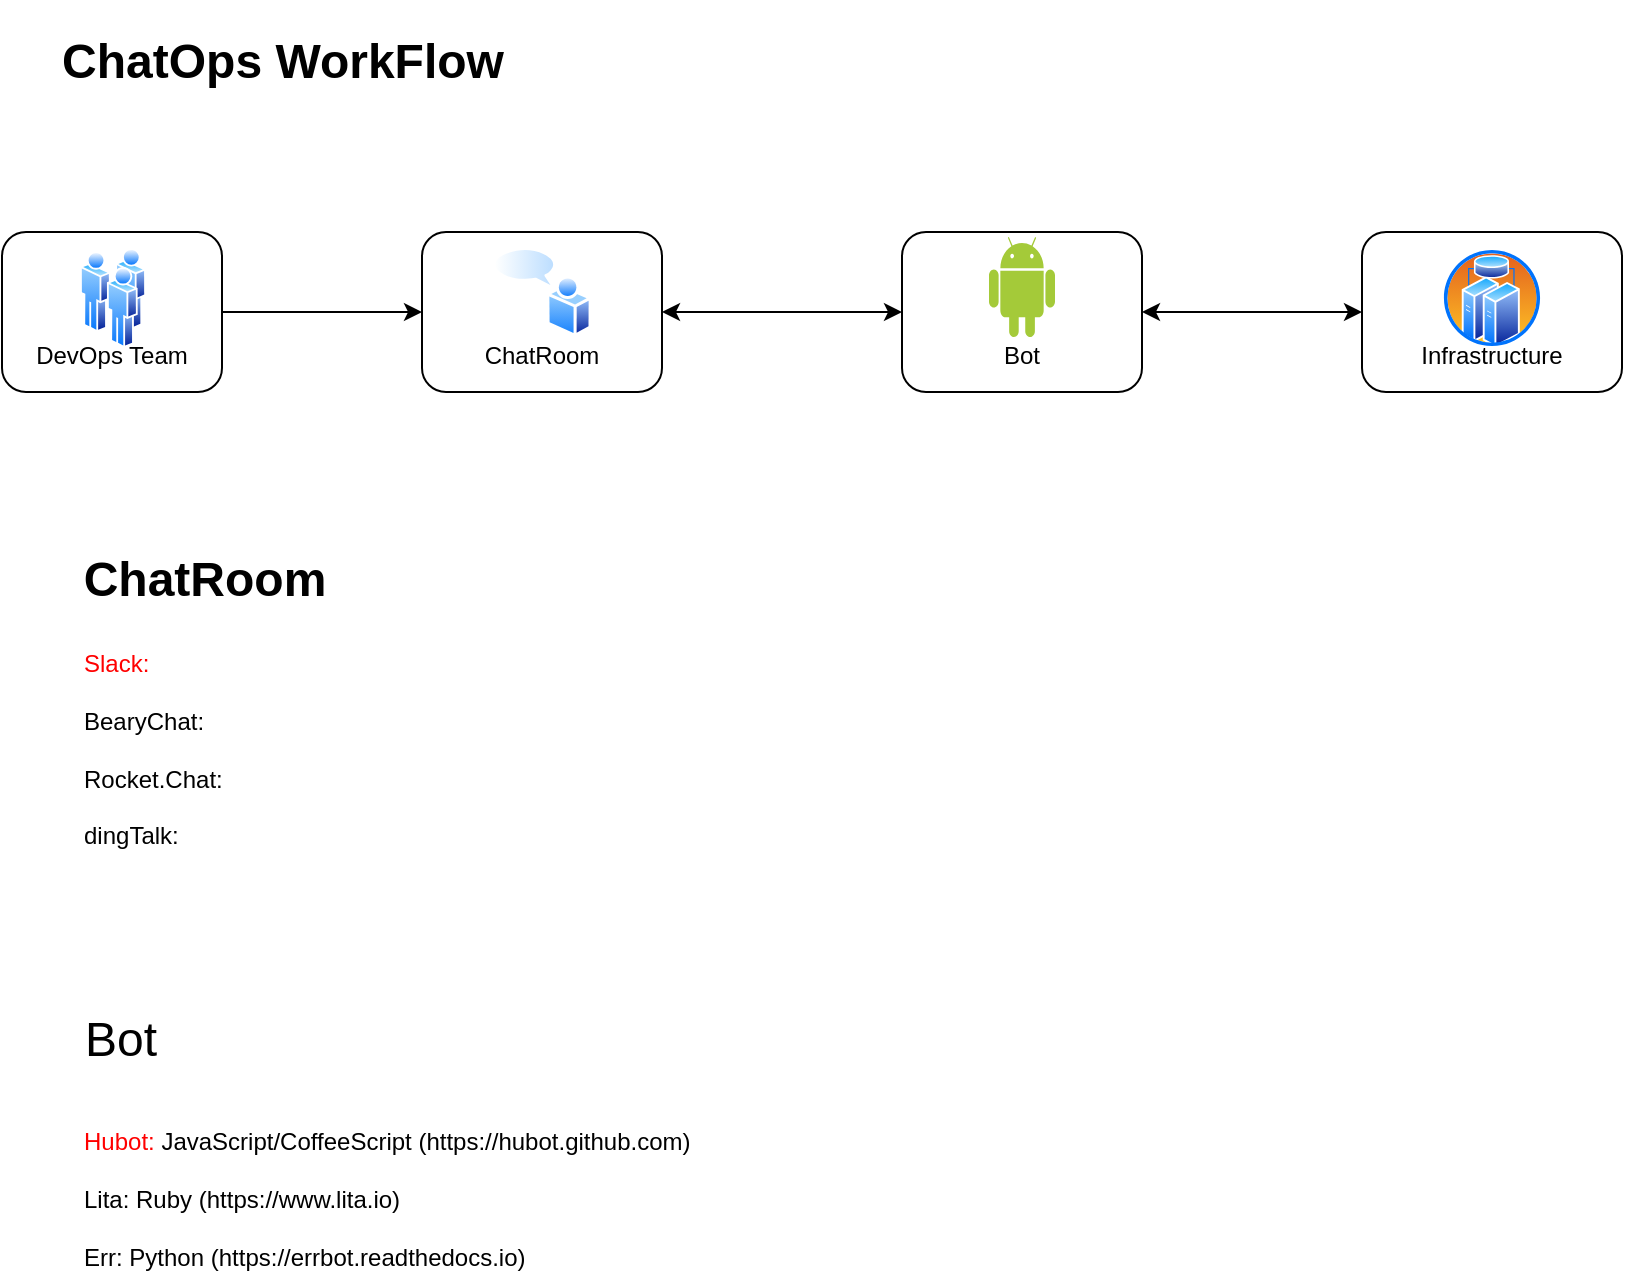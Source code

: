 <mxfile version="20.0.4" type="github">
  <diagram id="C5RBs43oDa-KdzZeNtuy" name="Page-1">
    <mxGraphModel dx="1146" dy="542" grid="1" gridSize="10" guides="1" tooltips="1" connect="1" arrows="1" fold="1" page="1" pageScale="1" pageWidth="827" pageHeight="1169" math="0" shadow="0">
      <root>
        <mxCell id="WIyWlLk6GJQsqaUBKTNV-0" />
        <mxCell id="WIyWlLk6GJQsqaUBKTNV-1" parent="WIyWlLk6GJQsqaUBKTNV-0" />
        <mxCell id="VKCGDPAT1vk8IowQwXdB-6" style="edgeStyle=orthogonalEdgeStyle;rounded=0;orthogonalLoop=1;jettySize=auto;html=1;" edge="1" parent="WIyWlLk6GJQsqaUBKTNV-1" source="WIyWlLk6GJQsqaUBKTNV-3" target="WIyWlLk6GJQsqaUBKTNV-7">
          <mxGeometry relative="1" as="geometry" />
        </mxCell>
        <mxCell id="WIyWlLk6GJQsqaUBKTNV-3" value="&lt;br&gt;&lt;br&gt;&lt;br&gt;DevOps Team" style="rounded=1;whiteSpace=wrap;html=1;fontSize=12;glass=0;strokeWidth=1;shadow=0;" parent="WIyWlLk6GJQsqaUBKTNV-1" vertex="1">
          <mxGeometry x="9" y="150" width="110" height="80" as="geometry" />
        </mxCell>
        <mxCell id="WIyWlLk6GJQsqaUBKTNV-7" value="&lt;br&gt;&lt;br&gt;&lt;br&gt;ChatRoom" style="rounded=1;whiteSpace=wrap;html=1;fontSize=12;glass=0;strokeWidth=1;shadow=0;" parent="WIyWlLk6GJQsqaUBKTNV-1" vertex="1">
          <mxGeometry x="219" y="150" width="120" height="80" as="geometry" />
        </mxCell>
        <mxCell id="WIyWlLk6GJQsqaUBKTNV-11" value="&lt;br&gt;&lt;br&gt;&lt;br&gt;Infrastructure" style="rounded=1;whiteSpace=wrap;html=1;fontSize=12;glass=0;strokeWidth=1;shadow=0;" parent="WIyWlLk6GJQsqaUBKTNV-1" vertex="1">
          <mxGeometry x="689" y="150" width="130" height="80" as="geometry" />
        </mxCell>
        <mxCell id="WIyWlLk6GJQsqaUBKTNV-12" value="&lt;br&gt;&lt;br&gt;&lt;br&gt;Bot" style="rounded=1;whiteSpace=wrap;html=1;fontSize=12;glass=0;strokeWidth=1;shadow=0;" parent="WIyWlLk6GJQsqaUBKTNV-1" vertex="1">
          <mxGeometry x="459" y="150" width="120" height="80" as="geometry" />
        </mxCell>
        <mxCell id="VKCGDPAT1vk8IowQwXdB-3" value="" style="endArrow=classic;startArrow=classic;html=1;rounded=0;entryX=0;entryY=0.5;entryDx=0;entryDy=0;" edge="1" parent="WIyWlLk6GJQsqaUBKTNV-1" source="WIyWlLk6GJQsqaUBKTNV-12" target="WIyWlLk6GJQsqaUBKTNV-11">
          <mxGeometry width="50" height="50" relative="1" as="geometry">
            <mxPoint x="499" y="290" as="sourcePoint" />
            <mxPoint x="549" y="240" as="targetPoint" />
          </mxGeometry>
        </mxCell>
        <mxCell id="VKCGDPAT1vk8IowQwXdB-5" value="" style="endArrow=classic;startArrow=classic;html=1;rounded=0;entryX=0;entryY=0.5;entryDx=0;entryDy=0;" edge="1" parent="WIyWlLk6GJQsqaUBKTNV-1" source="WIyWlLk6GJQsqaUBKTNV-7" target="WIyWlLk6GJQsqaUBKTNV-12">
          <mxGeometry width="50" height="50" relative="1" as="geometry">
            <mxPoint x="329" y="159.5" as="sourcePoint" />
            <mxPoint x="399" y="159.5" as="targetPoint" />
          </mxGeometry>
        </mxCell>
        <mxCell id="VKCGDPAT1vk8IowQwXdB-7" value="&lt;h1&gt;&lt;font style=&quot;font-size: 24px;&quot;&gt;ChatOps WorkFlow&lt;/font&gt;&lt;/h1&gt;" style="text;html=1;strokeColor=none;fillColor=none;align=center;verticalAlign=middle;whiteSpace=wrap;rounded=0;" vertex="1" parent="WIyWlLk6GJQsqaUBKTNV-1">
          <mxGeometry x="19" y="50" width="261" height="30" as="geometry" />
        </mxCell>
        <mxCell id="VKCGDPAT1vk8IowQwXdB-13" value="" style="aspect=fixed;perimeter=ellipsePerimeter;html=1;align=center;shadow=0;dashed=0;spacingTop=3;image;image=img/lib/active_directory/community_discussion.svg;fontSize=24;" vertex="1" parent="WIyWlLk6GJQsqaUBKTNV-1">
          <mxGeometry x="254" y="157.5" width="50" height="45" as="geometry" />
        </mxCell>
        <mxCell id="VKCGDPAT1vk8IowQwXdB-19" value="" style="aspect=fixed;perimeter=ellipsePerimeter;html=1;align=center;shadow=0;dashed=0;spacingTop=3;image;image=img/lib/active_directory/users.svg;fontSize=24;" vertex="1" parent="WIyWlLk6GJQsqaUBKTNV-1">
          <mxGeometry x="48" y="158" width="33" height="50" as="geometry" />
        </mxCell>
        <mxCell id="VKCGDPAT1vk8IowQwXdB-21" value="" style="aspect=fixed;perimeter=ellipsePerimeter;html=1;align=center;shadow=0;dashed=0;spacingTop=3;image;image=img/lib/active_directory/cluster_server.svg;fontSize=24;" vertex="1" parent="WIyWlLk6GJQsqaUBKTNV-1">
          <mxGeometry x="729" y="158" width="50" height="50" as="geometry" />
        </mxCell>
        <mxCell id="VKCGDPAT1vk8IowQwXdB-22" value="" style="dashed=0;outlineConnect=0;html=1;align=center;labelPosition=center;verticalLabelPosition=bottom;verticalAlign=top;shape=mxgraph.weblogos.android;fillColor=#A4CA39;strokeColor=none;fontSize=24;" vertex="1" parent="WIyWlLk6GJQsqaUBKTNV-1">
          <mxGeometry x="502.5" y="152.5" width="33" height="50" as="geometry" />
        </mxCell>
        <mxCell id="VKCGDPAT1vk8IowQwXdB-23" value="&lt;h1&gt;&lt;font style=&quot;font-size: 24px;&quot;&gt;ChatRoom&lt;/font&gt;&lt;/h1&gt;" style="text;html=1;align=center;verticalAlign=middle;resizable=0;points=[];autosize=1;strokeColor=none;fillColor=none;fontSize=24;" vertex="1" parent="WIyWlLk6GJQsqaUBKTNV-1">
          <mxGeometry x="40" y="250" width="140" height="130" as="geometry" />
        </mxCell>
        <mxCell id="VKCGDPAT1vk8IowQwXdB-24" value="&lt;font style=&quot;font-size: 12px;&quot;&gt;&lt;font color=&quot;#ff0000&quot;&gt;Slack:&lt;/font&gt;&lt;br&gt;BearyChat:&lt;br&gt;Rocket.Chat:&lt;br&gt;dingTalk:&lt;/font&gt;" style="text;html=1;strokeColor=none;fillColor=none;align=left;verticalAlign=middle;whiteSpace=wrap;rounded=0;fontSize=24;" vertex="1" parent="WIyWlLk6GJQsqaUBKTNV-1">
          <mxGeometry x="48" y="350" width="82" height="110" as="geometry" />
        </mxCell>
        <mxCell id="VKCGDPAT1vk8IowQwXdB-25" value="&lt;h1&gt;&lt;span style=&quot;font-weight: 400;&quot;&gt;&lt;font style=&quot;font-size: 24px;&quot;&gt;Bot&lt;/font&gt;&lt;/span&gt;&lt;br&gt;&lt;/h1&gt;" style="text;html=1;align=center;verticalAlign=middle;resizable=0;points=[];autosize=1;strokeColor=none;fillColor=none;fontSize=24;" vertex="1" parent="WIyWlLk6GJQsqaUBKTNV-1">
          <mxGeometry x="38" y="480" width="60" height="130" as="geometry" />
        </mxCell>
        <mxCell id="VKCGDPAT1vk8IowQwXdB-26" value="&lt;font style=&quot;font-size: 12px;&quot;&gt;&lt;font color=&quot;#ff0000&quot;&gt;Hubot:&lt;/font&gt; JavaScript/CoffeeScript (https://hubot.github.com)&lt;br&gt;Lita: Ruby (https://www.lita.io)&lt;br&gt;Err: Python (https://errbot.readthedocs.io)&lt;br&gt;&lt;/font&gt;" style="text;html=1;strokeColor=none;fillColor=none;align=left;verticalAlign=middle;whiteSpace=wrap;rounded=0;fontSize=24;" vertex="1" parent="WIyWlLk6GJQsqaUBKTNV-1">
          <mxGeometry x="48" y="590" width="382" height="80" as="geometry" />
        </mxCell>
      </root>
    </mxGraphModel>
  </diagram>
</mxfile>
